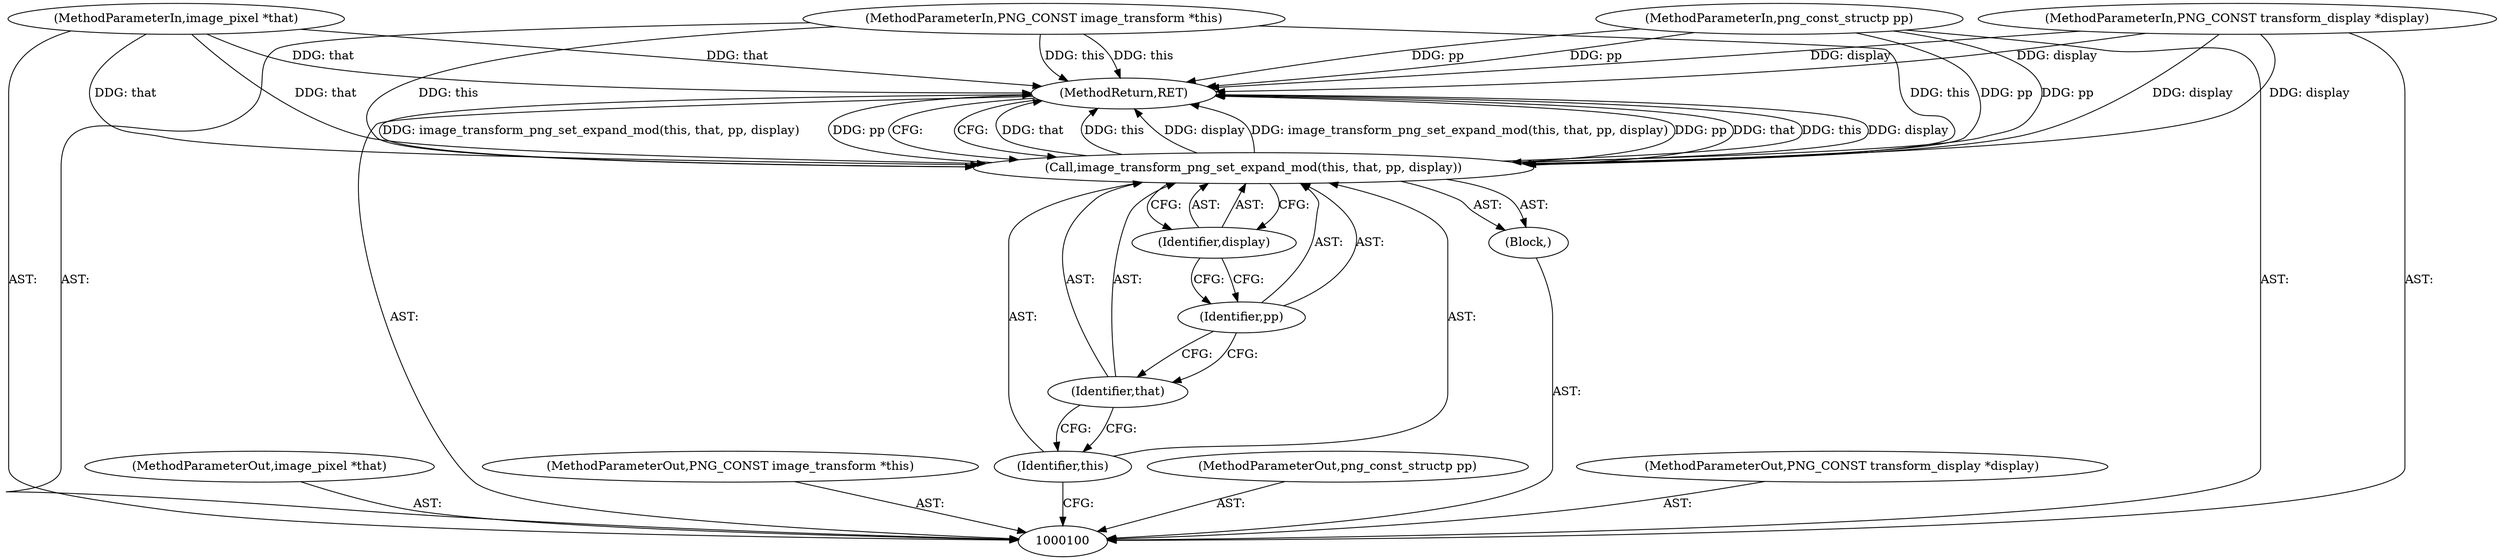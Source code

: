 digraph "1_Android_9d4853418ab2f754c2b63e091c29c5529b8b86ca_65" {
"1000111" [label="(MethodReturn,RET)"];
"1000102" [label="(MethodParameterIn,image_pixel *that)"];
"1000127" [label="(MethodParameterOut,image_pixel *that)"];
"1000101" [label="(MethodParameterIn,PNG_CONST image_transform *this)"];
"1000126" [label="(MethodParameterOut,PNG_CONST image_transform *this)"];
"1000103" [label="(MethodParameterIn,png_const_structp pp)"];
"1000128" [label="(MethodParameterOut,png_const_structp pp)"];
"1000104" [label="(MethodParameterIn,PNG_CONST transform_display *display)"];
"1000129" [label="(MethodParameterOut,PNG_CONST transform_display *display)"];
"1000105" [label="(Block,)"];
"1000107" [label="(Identifier,this)"];
"1000106" [label="(Call,image_transform_png_set_expand_mod(this, that, pp, display))"];
"1000108" [label="(Identifier,that)"];
"1000109" [label="(Identifier,pp)"];
"1000110" [label="(Identifier,display)"];
"1000111" -> "1000100"  [label="AST: "];
"1000111" -> "1000106"  [label="CFG: "];
"1000106" -> "1000111"  [label="DDG: that"];
"1000106" -> "1000111"  [label="DDG: this"];
"1000106" -> "1000111"  [label="DDG: display"];
"1000106" -> "1000111"  [label="DDG: image_transform_png_set_expand_mod(this, that, pp, display)"];
"1000106" -> "1000111"  [label="DDG: pp"];
"1000104" -> "1000111"  [label="DDG: display"];
"1000103" -> "1000111"  [label="DDG: pp"];
"1000102" -> "1000111"  [label="DDG: that"];
"1000101" -> "1000111"  [label="DDG: this"];
"1000102" -> "1000100"  [label="AST: "];
"1000102" -> "1000111"  [label="DDG: that"];
"1000102" -> "1000106"  [label="DDG: that"];
"1000127" -> "1000100"  [label="AST: "];
"1000101" -> "1000100"  [label="AST: "];
"1000101" -> "1000111"  [label="DDG: this"];
"1000101" -> "1000106"  [label="DDG: this"];
"1000126" -> "1000100"  [label="AST: "];
"1000103" -> "1000100"  [label="AST: "];
"1000103" -> "1000111"  [label="DDG: pp"];
"1000103" -> "1000106"  [label="DDG: pp"];
"1000128" -> "1000100"  [label="AST: "];
"1000104" -> "1000100"  [label="AST: "];
"1000104" -> "1000111"  [label="DDG: display"];
"1000104" -> "1000106"  [label="DDG: display"];
"1000129" -> "1000100"  [label="AST: "];
"1000105" -> "1000100"  [label="AST: "];
"1000106" -> "1000105"  [label="AST: "];
"1000107" -> "1000106"  [label="AST: "];
"1000107" -> "1000100"  [label="CFG: "];
"1000108" -> "1000107"  [label="CFG: "];
"1000106" -> "1000105"  [label="AST: "];
"1000106" -> "1000110"  [label="CFG: "];
"1000107" -> "1000106"  [label="AST: "];
"1000108" -> "1000106"  [label="AST: "];
"1000109" -> "1000106"  [label="AST: "];
"1000110" -> "1000106"  [label="AST: "];
"1000111" -> "1000106"  [label="CFG: "];
"1000106" -> "1000111"  [label="DDG: that"];
"1000106" -> "1000111"  [label="DDG: this"];
"1000106" -> "1000111"  [label="DDG: display"];
"1000106" -> "1000111"  [label="DDG: image_transform_png_set_expand_mod(this, that, pp, display)"];
"1000106" -> "1000111"  [label="DDG: pp"];
"1000101" -> "1000106"  [label="DDG: this"];
"1000102" -> "1000106"  [label="DDG: that"];
"1000103" -> "1000106"  [label="DDG: pp"];
"1000104" -> "1000106"  [label="DDG: display"];
"1000108" -> "1000106"  [label="AST: "];
"1000108" -> "1000107"  [label="CFG: "];
"1000109" -> "1000108"  [label="CFG: "];
"1000109" -> "1000106"  [label="AST: "];
"1000109" -> "1000108"  [label="CFG: "];
"1000110" -> "1000109"  [label="CFG: "];
"1000110" -> "1000106"  [label="AST: "];
"1000110" -> "1000109"  [label="CFG: "];
"1000106" -> "1000110"  [label="CFG: "];
}
